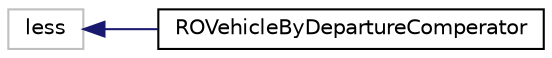digraph "Graphical Class Hierarchy"
{
  edge [fontname="Helvetica",fontsize="10",labelfontname="Helvetica",labelfontsize="10"];
  node [fontname="Helvetica",fontsize="10",shape=record];
  rankdir="LR";
  Node196 [label="less",height=0.2,width=0.4,color="grey75", fillcolor="white", style="filled"];
  Node196 -> Node0 [dir="back",color="midnightblue",fontsize="10",style="solid",fontname="Helvetica"];
  Node0 [label="ROVehicleByDepartureComperator",height=0.2,width=0.4,color="black", fillcolor="white", style="filled",URL="$db/db2/class_r_o_vehicle_by_departure_comperator.html",tooltip="A function for sorting vehicles by their departure time. "];
}
